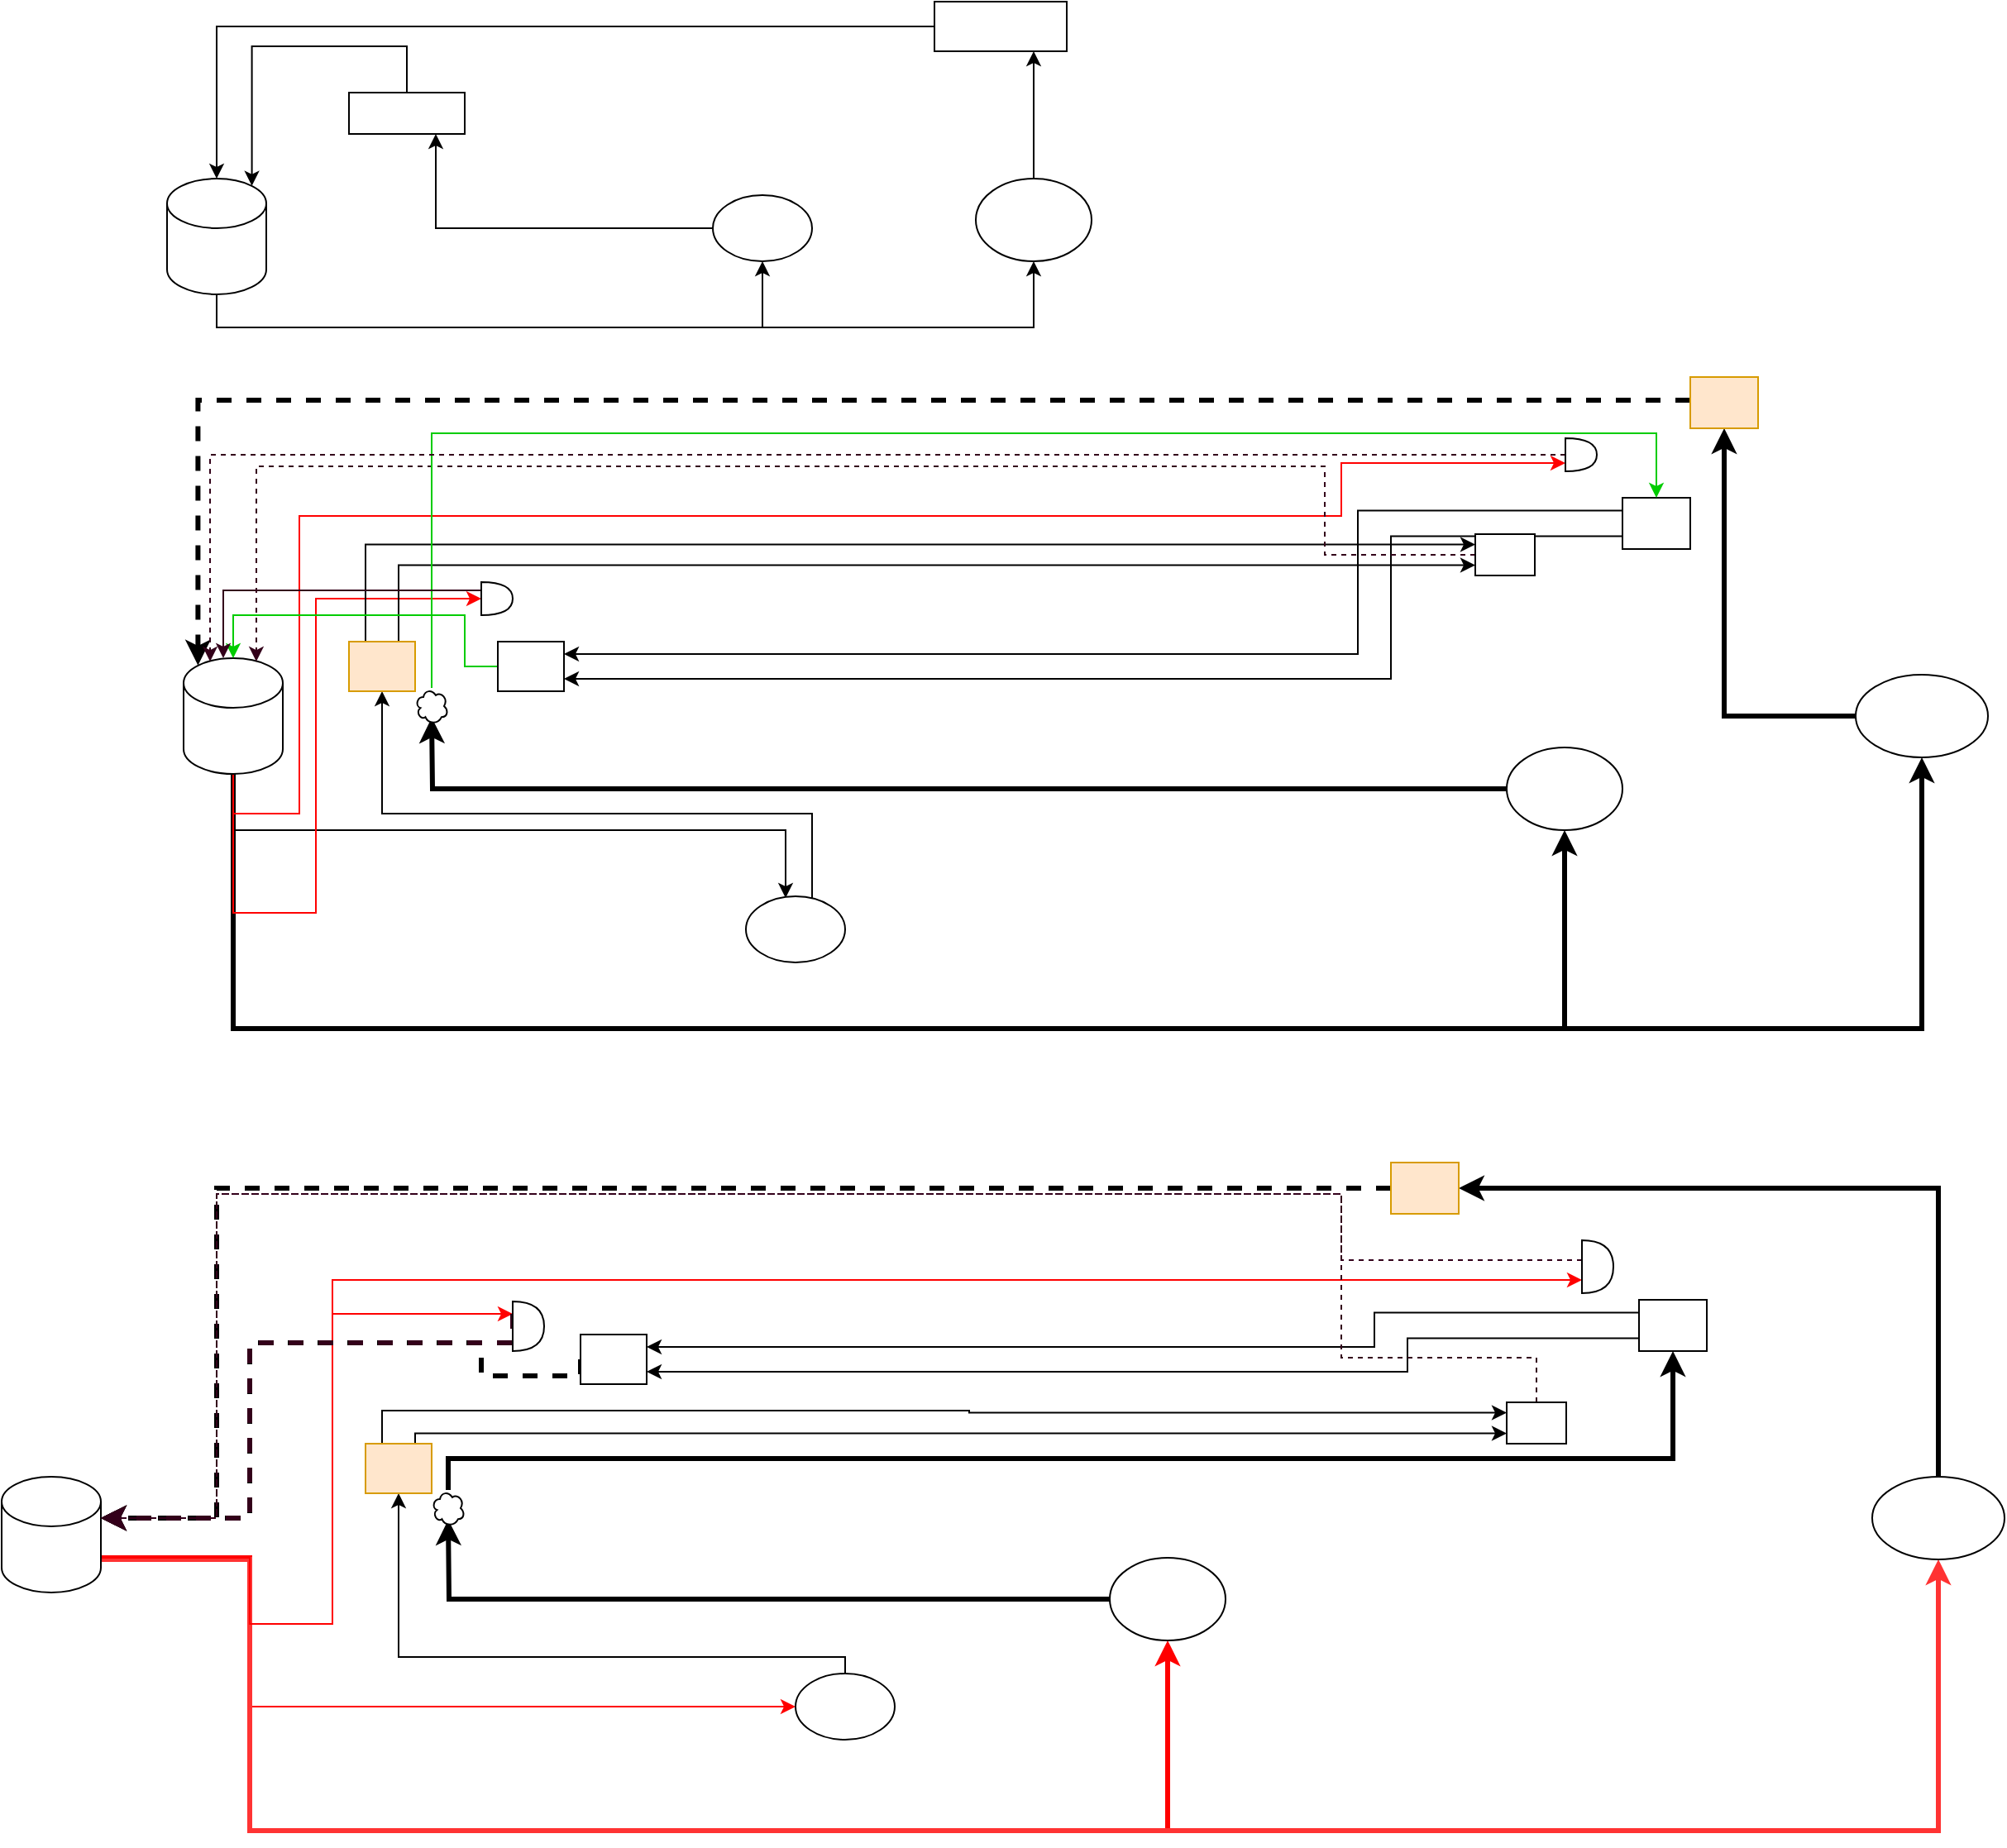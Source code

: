 <mxfile version="14.1.3" type="github">
  <diagram id="N2_5LNJx7TZPs9ssTGrc" name="Page-1">
    <mxGraphModel dx="2272" dy="794" grid="1" gridSize="10" guides="1" tooltips="1" connect="1" arrows="1" fold="1" page="1" pageScale="1" pageWidth="850" pageHeight="1100" math="0" shadow="0">
      <root>
        <mxCell id="0" />
        <mxCell id="1" parent="0" />
        <mxCell id="P4fvbb-0Q0S0f7_MSQyN-11" style="edgeStyle=orthogonalEdgeStyle;rounded=0;orthogonalLoop=1;jettySize=auto;html=1;entryX=0.5;entryY=1;entryDx=0;entryDy=0;" parent="1" source="P4fvbb-0Q0S0f7_MSQyN-1" target="P4fvbb-0Q0S0f7_MSQyN-2" edge="1">
          <mxGeometry relative="1" as="geometry">
            <Array as="points">
              <mxPoint x="60" y="236" />
              <mxPoint x="390" y="236" />
            </Array>
          </mxGeometry>
        </mxCell>
        <mxCell id="P4fvbb-0Q0S0f7_MSQyN-17" style="edgeStyle=orthogonalEdgeStyle;rounded=0;orthogonalLoop=1;jettySize=auto;html=1;entryX=0.5;entryY=1;entryDx=0;entryDy=0;" parent="1" source="P4fvbb-0Q0S0f7_MSQyN-1" target="P4fvbb-0Q0S0f7_MSQyN-3" edge="1">
          <mxGeometry relative="1" as="geometry">
            <mxPoint x="670" y="306" as="targetPoint" />
            <Array as="points">
              <mxPoint x="60" y="236" />
              <mxPoint x="554" y="236" />
            </Array>
          </mxGeometry>
        </mxCell>
        <mxCell id="P4fvbb-0Q0S0f7_MSQyN-1" value="" style="shape=cylinder3;whiteSpace=wrap;html=1;boundedLbl=1;backgroundOutline=1;size=15;" parent="1" vertex="1">
          <mxGeometry x="30" y="146" width="60" height="70" as="geometry" />
        </mxCell>
        <mxCell id="P4fvbb-0Q0S0f7_MSQyN-7" style="edgeStyle=orthogonalEdgeStyle;rounded=0;orthogonalLoop=1;jettySize=auto;html=1;entryX=0.75;entryY=1;entryDx=0;entryDy=0;" parent="1" source="P4fvbb-0Q0S0f7_MSQyN-2" target="P4fvbb-0Q0S0f7_MSQyN-5" edge="1">
          <mxGeometry relative="1" as="geometry">
            <mxPoint x="200" y="46" as="targetPoint" />
          </mxGeometry>
        </mxCell>
        <mxCell id="P4fvbb-0Q0S0f7_MSQyN-2" value="" style="ellipse;whiteSpace=wrap;html=1;" parent="1" vertex="1">
          <mxGeometry x="360" y="156" width="60" height="40" as="geometry" />
        </mxCell>
        <mxCell id="P4fvbb-0Q0S0f7_MSQyN-16" style="edgeStyle=orthogonalEdgeStyle;rounded=0;orthogonalLoop=1;jettySize=auto;html=1;entryX=0.75;entryY=1;entryDx=0;entryDy=0;" parent="1" source="P4fvbb-0Q0S0f7_MSQyN-3" target="P4fvbb-0Q0S0f7_MSQyN-6" edge="1">
          <mxGeometry relative="1" as="geometry" />
        </mxCell>
        <mxCell id="P4fvbb-0Q0S0f7_MSQyN-3" value="" style="ellipse;whiteSpace=wrap;html=1;" parent="1" vertex="1">
          <mxGeometry x="519" y="146" width="70" height="50" as="geometry" />
        </mxCell>
        <mxCell id="P4fvbb-0Q0S0f7_MSQyN-14" style="edgeStyle=orthogonalEdgeStyle;rounded=0;orthogonalLoop=1;jettySize=auto;html=1;entryX=0.855;entryY=0;entryDx=0;entryDy=4.35;entryPerimeter=0;" parent="1" source="P4fvbb-0Q0S0f7_MSQyN-5" target="P4fvbb-0Q0S0f7_MSQyN-1" edge="1">
          <mxGeometry relative="1" as="geometry">
            <mxPoint x="120" y="146" as="targetPoint" />
            <Array as="points">
              <mxPoint x="175" y="66" />
              <mxPoint x="81" y="66" />
            </Array>
          </mxGeometry>
        </mxCell>
        <mxCell id="P4fvbb-0Q0S0f7_MSQyN-5" value="" style="rounded=0;whiteSpace=wrap;html=1;" parent="1" vertex="1">
          <mxGeometry x="140" y="94" width="70" height="25" as="geometry" />
        </mxCell>
        <mxCell id="P4fvbb-0Q0S0f7_MSQyN-15" style="edgeStyle=orthogonalEdgeStyle;rounded=0;orthogonalLoop=1;jettySize=auto;html=1;entryX=0.5;entryY=0;entryDx=0;entryDy=0;entryPerimeter=0;" parent="1" source="P4fvbb-0Q0S0f7_MSQyN-6" target="P4fvbb-0Q0S0f7_MSQyN-1" edge="1">
          <mxGeometry relative="1" as="geometry" />
        </mxCell>
        <mxCell id="P4fvbb-0Q0S0f7_MSQyN-6" value="" style="rounded=0;whiteSpace=wrap;html=1;" parent="1" vertex="1">
          <mxGeometry x="494" y="39" width="80" height="30" as="geometry" />
        </mxCell>
        <mxCell id="P4fvbb-0Q0S0f7_MSQyN-18" style="edgeStyle=orthogonalEdgeStyle;rounded=0;orthogonalLoop=1;jettySize=auto;html=1;entryX=0.4;entryY=0.025;entryDx=0;entryDy=0;entryPerimeter=0;" parent="1" source="P4fvbb-0Q0S0f7_MSQyN-20" target="P4fvbb-0Q0S0f7_MSQyN-22" edge="1">
          <mxGeometry relative="1" as="geometry">
            <Array as="points">
              <mxPoint x="70" y="540" />
              <mxPoint x="404" y="540" />
            </Array>
          </mxGeometry>
        </mxCell>
        <mxCell id="P4fvbb-0Q0S0f7_MSQyN-19" style="edgeStyle=orthogonalEdgeStyle;rounded=0;orthogonalLoop=1;jettySize=auto;html=1;entryX=0.5;entryY=1;entryDx=0;entryDy=0;strokeWidth=3;" parent="1" source="P4fvbb-0Q0S0f7_MSQyN-20" target="P4fvbb-0Q0S0f7_MSQyN-24" edge="1">
          <mxGeometry relative="1" as="geometry">
            <mxPoint x="680" y="606" as="targetPoint" />
            <Array as="points">
              <mxPoint x="70" y="660" />
              <mxPoint x="875" y="660" />
            </Array>
          </mxGeometry>
        </mxCell>
        <mxCell id="P4fvbb-0Q0S0f7_MSQyN-48" style="edgeStyle=orthogonalEdgeStyle;rounded=0;orthogonalLoop=1;jettySize=auto;html=1;entryX=0.5;entryY=1;entryDx=0;entryDy=0;strokeWidth=3;" parent="1" source="P4fvbb-0Q0S0f7_MSQyN-20" target="P4fvbb-0Q0S0f7_MSQyN-47" edge="1">
          <mxGeometry relative="1" as="geometry">
            <Array as="points">
              <mxPoint x="70" y="660" />
              <mxPoint x="1091" y="660" />
            </Array>
          </mxGeometry>
        </mxCell>
        <mxCell id="P4fvbb-0Q0S0f7_MSQyN-78" style="edgeStyle=orthogonalEdgeStyle;rounded=0;orthogonalLoop=1;jettySize=auto;html=1;entryX=0;entryY=0.5;entryDx=0;entryDy=0;entryPerimeter=0;strokeWidth=1;strokeColor=#FF0000;" parent="1" source="P4fvbb-0Q0S0f7_MSQyN-20" target="P4fvbb-0Q0S0f7_MSQyN-75" edge="1">
          <mxGeometry relative="1" as="geometry">
            <Array as="points">
              <mxPoint x="70" y="590" />
              <mxPoint x="120" y="590" />
              <mxPoint x="120" y="400" />
            </Array>
          </mxGeometry>
        </mxCell>
        <mxCell id="P4fvbb-0Q0S0f7_MSQyN-79" style="edgeStyle=orthogonalEdgeStyle;rounded=0;orthogonalLoop=1;jettySize=auto;html=1;entryX=0;entryY=0.75;entryDx=0;entryDy=0;entryPerimeter=0;startSize=6;endSize=6;strokeColor=#FF0000;strokeWidth=1;" parent="1" source="P4fvbb-0Q0S0f7_MSQyN-20" target="P4fvbb-0Q0S0f7_MSQyN-71" edge="1">
          <mxGeometry relative="1" as="geometry">
            <Array as="points">
              <mxPoint x="70" y="530" />
              <mxPoint x="110" y="530" />
              <mxPoint x="110" y="350" />
              <mxPoint x="740" y="350" />
              <mxPoint x="740" y="318" />
            </Array>
          </mxGeometry>
        </mxCell>
        <mxCell id="P4fvbb-0Q0S0f7_MSQyN-20" value="" style="shape=cylinder3;whiteSpace=wrap;html=1;boundedLbl=1;backgroundOutline=1;size=15;" parent="1" vertex="1">
          <mxGeometry x="40" y="436" width="60" height="70" as="geometry" />
        </mxCell>
        <mxCell id="P4fvbb-0Q0S0f7_MSQyN-21" style="edgeStyle=orthogonalEdgeStyle;rounded=0;orthogonalLoop=1;jettySize=auto;html=1;entryX=0.5;entryY=1;entryDx=0;entryDy=0;exitX=0.667;exitY=0.025;exitDx=0;exitDy=0;exitPerimeter=0;" parent="1" source="P4fvbb-0Q0S0f7_MSQyN-22" target="P4fvbb-0Q0S0f7_MSQyN-26" edge="1">
          <mxGeometry relative="1" as="geometry">
            <mxPoint x="160" y="460" as="targetPoint" />
            <mxPoint x="360" y="540" as="sourcePoint" />
            <Array as="points">
              <mxPoint x="420" y="530" />
              <mxPoint x="160" y="530" />
            </Array>
          </mxGeometry>
        </mxCell>
        <mxCell id="P4fvbb-0Q0S0f7_MSQyN-22" value="" style="ellipse;whiteSpace=wrap;html=1;" parent="1" vertex="1">
          <mxGeometry x="380" y="580" width="60" height="40" as="geometry" />
        </mxCell>
        <mxCell id="P4fvbb-0Q0S0f7_MSQyN-68" style="edgeStyle=orthogonalEdgeStyle;rounded=0;orthogonalLoop=1;jettySize=auto;html=1;strokeWidth=3;" parent="1" source="P4fvbb-0Q0S0f7_MSQyN-24" edge="1">
          <mxGeometry relative="1" as="geometry">
            <mxPoint x="190" y="472" as="targetPoint" />
          </mxGeometry>
        </mxCell>
        <mxCell id="P4fvbb-0Q0S0f7_MSQyN-24" value="" style="ellipse;whiteSpace=wrap;html=1;" parent="1" vertex="1">
          <mxGeometry x="840" y="490" width="70" height="50" as="geometry" />
        </mxCell>
        <mxCell id="P4fvbb-0Q0S0f7_MSQyN-55" style="edgeStyle=orthogonalEdgeStyle;rounded=0;orthogonalLoop=1;jettySize=auto;html=1;exitX=0.75;exitY=0;exitDx=0;exitDy=0;entryX=0;entryY=0.75;entryDx=0;entryDy=0;" parent="1" source="P4fvbb-0Q0S0f7_MSQyN-26" target="P4fvbb-0Q0S0f7_MSQyN-53" edge="1">
          <mxGeometry relative="1" as="geometry">
            <Array as="points">
              <mxPoint x="170" y="380" />
            </Array>
          </mxGeometry>
        </mxCell>
        <mxCell id="P4fvbb-0Q0S0f7_MSQyN-56" style="edgeStyle=orthogonalEdgeStyle;rounded=0;orthogonalLoop=1;jettySize=auto;html=1;exitX=0.25;exitY=0;exitDx=0;exitDy=0;entryX=0;entryY=0.25;entryDx=0;entryDy=0;" parent="1" source="P4fvbb-0Q0S0f7_MSQyN-26" target="P4fvbb-0Q0S0f7_MSQyN-53" edge="1">
          <mxGeometry relative="1" as="geometry" />
        </mxCell>
        <mxCell id="P4fvbb-0Q0S0f7_MSQyN-26" value="" style="rounded=0;whiteSpace=wrap;html=1;fillColor=#ffe6cc;strokeColor=#d79b00;" parent="1" vertex="1">
          <mxGeometry x="140" y="426" width="40" height="30" as="geometry" />
        </mxCell>
        <mxCell id="P4fvbb-0Q0S0f7_MSQyN-63" style="edgeStyle=orthogonalEdgeStyle;rounded=0;orthogonalLoop=1;jettySize=auto;html=1;exitX=0;exitY=0.25;exitDx=0;exitDy=0;entryX=1;entryY=0.25;entryDx=0;entryDy=0;" parent="1" source="P4fvbb-0Q0S0f7_MSQyN-28" target="P4fvbb-0Q0S0f7_MSQyN-54" edge="1">
          <mxGeometry relative="1" as="geometry">
            <Array as="points">
              <mxPoint x="750" y="347" />
              <mxPoint x="750" y="434" />
            </Array>
          </mxGeometry>
        </mxCell>
        <mxCell id="P4fvbb-0Q0S0f7_MSQyN-64" style="edgeStyle=orthogonalEdgeStyle;rounded=0;orthogonalLoop=1;jettySize=auto;html=1;exitX=0;exitY=0.75;exitDx=0;exitDy=0;entryX=1;entryY=0.75;entryDx=0;entryDy=0;" parent="1" source="P4fvbb-0Q0S0f7_MSQyN-28" target="P4fvbb-0Q0S0f7_MSQyN-54" edge="1">
          <mxGeometry relative="1" as="geometry">
            <Array as="points">
              <mxPoint x="770" y="362" />
              <mxPoint x="770" y="449" />
            </Array>
          </mxGeometry>
        </mxCell>
        <mxCell id="P4fvbb-0Q0S0f7_MSQyN-28" value="" style="rounded=0;whiteSpace=wrap;html=1;" parent="1" vertex="1">
          <mxGeometry x="910" y="339" width="41" height="31" as="geometry" />
        </mxCell>
        <mxCell id="P4fvbb-0Q0S0f7_MSQyN-51" style="edgeStyle=orthogonalEdgeStyle;rounded=0;orthogonalLoop=1;jettySize=auto;html=1;entryX=0.5;entryY=1;entryDx=0;entryDy=0;strokeWidth=3;" parent="1" source="P4fvbb-0Q0S0f7_MSQyN-47" target="P4fvbb-0Q0S0f7_MSQyN-50" edge="1">
          <mxGeometry relative="1" as="geometry" />
        </mxCell>
        <mxCell id="P4fvbb-0Q0S0f7_MSQyN-47" value="" style="ellipse;whiteSpace=wrap;html=1;" parent="1" vertex="1">
          <mxGeometry x="1051" y="446" width="80" height="50" as="geometry" />
        </mxCell>
        <mxCell id="P4fvbb-0Q0S0f7_MSQyN-52" style="edgeStyle=orthogonalEdgeStyle;rounded=0;orthogonalLoop=1;jettySize=auto;html=1;entryX=0.145;entryY=0;entryDx=0;entryDy=4.35;entryPerimeter=0;strokeWidth=3;dashed=1;" parent="1" source="P4fvbb-0Q0S0f7_MSQyN-50" target="P4fvbb-0Q0S0f7_MSQyN-20" edge="1">
          <mxGeometry relative="1" as="geometry">
            <Array as="points">
              <mxPoint x="651" y="280" />
              <mxPoint x="49" y="280" />
            </Array>
          </mxGeometry>
        </mxCell>
        <mxCell id="P4fvbb-0Q0S0f7_MSQyN-50" value="" style="rounded=0;whiteSpace=wrap;html=1;fillColor=#ffe6cc;strokeColor=#d79b00;" parent="1" vertex="1">
          <mxGeometry x="951" y="266" width="41" height="31" as="geometry" />
        </mxCell>
        <mxCell id="P4fvbb-0Q0S0f7_MSQyN-85" style="edgeStyle=orthogonalEdgeStyle;rounded=0;orthogonalLoop=1;jettySize=auto;html=1;startSize=6;endSize=6;strokeColor=#33001A;strokeWidth=1;entryX=0.733;entryY=0.029;entryDx=0;entryDy=0;entryPerimeter=0;dashed=1;" parent="1" source="P4fvbb-0Q0S0f7_MSQyN-53" target="P4fvbb-0Q0S0f7_MSQyN-20" edge="1">
          <mxGeometry relative="1" as="geometry">
            <mxPoint x="678" y="320" as="targetPoint" />
            <Array as="points">
              <mxPoint x="730" y="374" />
              <mxPoint x="730" y="320" />
              <mxPoint x="84" y="320" />
            </Array>
          </mxGeometry>
        </mxCell>
        <mxCell id="P4fvbb-0Q0S0f7_MSQyN-53" value="" style="rounded=0;whiteSpace=wrap;html=1;" parent="1" vertex="1">
          <mxGeometry x="821" y="361" width="36" height="25" as="geometry" />
        </mxCell>
        <mxCell id="P4fvbb-0Q0S0f7_MSQyN-65" style="edgeStyle=orthogonalEdgeStyle;rounded=0;orthogonalLoop=1;jettySize=auto;html=1;entryX=0.5;entryY=0;entryDx=0;entryDy=0;entryPerimeter=0;fillColor=#f8cecc;exitX=0;exitY=0.5;exitDx=0;exitDy=0;strokeColor=#00CC00;" parent="1" source="P4fvbb-0Q0S0f7_MSQyN-54" target="P4fvbb-0Q0S0f7_MSQyN-20" edge="1">
          <mxGeometry relative="1" as="geometry">
            <mxPoint x="70" y="310" as="targetPoint" />
            <Array as="points">
              <mxPoint x="210" y="441" />
              <mxPoint x="210" y="410" />
              <mxPoint x="70" y="410" />
            </Array>
          </mxGeometry>
        </mxCell>
        <mxCell id="P4fvbb-0Q0S0f7_MSQyN-54" value="" style="rounded=0;whiteSpace=wrap;html=1;" parent="1" vertex="1">
          <mxGeometry x="230" y="426" width="40" height="30" as="geometry" />
        </mxCell>
        <mxCell id="P4fvbb-0Q0S0f7_MSQyN-69" style="edgeStyle=orthogonalEdgeStyle;rounded=0;orthogonalLoop=1;jettySize=auto;html=1;entryX=0.5;entryY=0;entryDx=0;entryDy=0;strokeColor=#00CC00;" parent="1" source="P4fvbb-0Q0S0f7_MSQyN-67" target="P4fvbb-0Q0S0f7_MSQyN-28" edge="1">
          <mxGeometry relative="1" as="geometry">
            <Array as="points">
              <mxPoint x="190" y="300" />
              <mxPoint x="931" y="300" />
            </Array>
          </mxGeometry>
        </mxCell>
        <mxCell id="P4fvbb-0Q0S0f7_MSQyN-67" value="" style="ellipse;shape=cloud;whiteSpace=wrap;html=1;" parent="1" vertex="1">
          <mxGeometry x="180" y="454" width="20" height="22" as="geometry" />
        </mxCell>
        <mxCell id="P4fvbb-0Q0S0f7_MSQyN-81" style="edgeStyle=orthogonalEdgeStyle;rounded=0;orthogonalLoop=1;jettySize=auto;html=1;entryX=0.267;entryY=0.029;entryDx=0;entryDy=0;entryPerimeter=0;startSize=6;endSize=6;strokeWidth=1;strokeColor=#33001A;dashed=1;" parent="1" source="P4fvbb-0Q0S0f7_MSQyN-71" target="P4fvbb-0Q0S0f7_MSQyN-20" edge="1">
          <mxGeometry relative="1" as="geometry">
            <Array as="points">
              <mxPoint x="56" y="313" />
            </Array>
          </mxGeometry>
        </mxCell>
        <mxCell id="P4fvbb-0Q0S0f7_MSQyN-71" value="" style="shape=or;whiteSpace=wrap;html=1;" parent="1" vertex="1">
          <mxGeometry x="875.5" y="303" width="19" height="20" as="geometry" />
        </mxCell>
        <mxCell id="P4fvbb-0Q0S0f7_MSQyN-76" style="edgeStyle=orthogonalEdgeStyle;rounded=0;orthogonalLoop=1;jettySize=auto;html=1;entryX=0.4;entryY=0;entryDx=0;entryDy=0;entryPerimeter=0;strokeWidth=1;exitX=0;exitY=0.25;exitDx=0;exitDy=0;exitPerimeter=0;strokeColor=#33001A;endSize=6;startSize=6;" parent="1" source="P4fvbb-0Q0S0f7_MSQyN-75" target="P4fvbb-0Q0S0f7_MSQyN-20" edge="1">
          <mxGeometry relative="1" as="geometry" />
        </mxCell>
        <mxCell id="P4fvbb-0Q0S0f7_MSQyN-75" value="" style="shape=or;whiteSpace=wrap;html=1;" parent="1" vertex="1">
          <mxGeometry x="220" y="390" width="19" height="20" as="geometry" />
        </mxCell>
        <mxCell id="8S70c56ZdYocHtzU-yKK-1" style="edgeStyle=orthogonalEdgeStyle;rounded=0;orthogonalLoop=1;jettySize=auto;html=1;entryX=0;entryY=0.5;entryDx=0;entryDy=0;strokeColor=#FF0000;" edge="1" parent="1" source="8S70c56ZdYocHtzU-yKK-6" target="8S70c56ZdYocHtzU-yKK-8">
          <mxGeometry relative="1" as="geometry">
            <Array as="points">
              <mxPoint x="80" y="980" />
              <mxPoint x="80" y="1070" />
            </Array>
          </mxGeometry>
        </mxCell>
        <mxCell id="8S70c56ZdYocHtzU-yKK-2" style="edgeStyle=orthogonalEdgeStyle;rounded=0;orthogonalLoop=1;jettySize=auto;html=1;entryX=0.5;entryY=1;entryDx=0;entryDy=0;strokeWidth=3;strokeColor=#FF0000;" edge="1" parent="1" source="8S70c56ZdYocHtzU-yKK-6" target="8S70c56ZdYocHtzU-yKK-10">
          <mxGeometry relative="1" as="geometry">
            <mxPoint x="690" y="1091" as="targetPoint" />
            <Array as="points">
              <mxPoint x="80" y="980" />
              <mxPoint x="80" y="1145" />
              <mxPoint x="635" y="1145" />
            </Array>
          </mxGeometry>
        </mxCell>
        <mxCell id="8S70c56ZdYocHtzU-yKK-3" style="edgeStyle=orthogonalEdgeStyle;rounded=0;orthogonalLoop=1;jettySize=auto;html=1;entryX=0.5;entryY=1;entryDx=0;entryDy=0;strokeWidth=3;fillColor=#f8cecc;strokeColor=#FF3333;" edge="1" parent="1" source="8S70c56ZdYocHtzU-yKK-6" target="8S70c56ZdYocHtzU-yKK-18">
          <mxGeometry relative="1" as="geometry">
            <Array as="points">
              <mxPoint x="80" y="981" />
              <mxPoint x="80" y="1145" />
              <mxPoint x="1101" y="1145" />
            </Array>
          </mxGeometry>
        </mxCell>
        <mxCell id="8S70c56ZdYocHtzU-yKK-4" style="edgeStyle=orthogonalEdgeStyle;rounded=0;orthogonalLoop=1;jettySize=auto;html=1;entryX=0;entryY=0.25;entryDx=0;entryDy=0;entryPerimeter=0;strokeWidth=1;strokeColor=#FF0000;" edge="1" parent="1" source="8S70c56ZdYocHtzU-yKK-6" target="8S70c56ZdYocHtzU-yKK-30">
          <mxGeometry relative="1" as="geometry">
            <Array as="points">
              <mxPoint x="80" y="980" />
              <mxPoint x="80" y="1020" />
              <mxPoint x="130" y="1020" />
              <mxPoint x="130" y="833" />
            </Array>
          </mxGeometry>
        </mxCell>
        <mxCell id="8S70c56ZdYocHtzU-yKK-5" style="edgeStyle=orthogonalEdgeStyle;rounded=0;orthogonalLoop=1;jettySize=auto;html=1;entryX=0;entryY=0.75;entryDx=0;entryDy=0;entryPerimeter=0;startSize=6;endSize=6;strokeColor=#FF0000;strokeWidth=1;" edge="1" parent="1" source="8S70c56ZdYocHtzU-yKK-6" target="8S70c56ZdYocHtzU-yKK-28">
          <mxGeometry relative="1" as="geometry">
            <Array as="points">
              <mxPoint x="80" y="980" />
              <mxPoint x="80" y="1020" />
              <mxPoint x="130" y="1020" />
              <mxPoint x="130" y="812" />
            </Array>
          </mxGeometry>
        </mxCell>
        <mxCell id="8S70c56ZdYocHtzU-yKK-6" value="" style="shape=cylinder3;whiteSpace=wrap;html=1;boundedLbl=1;backgroundOutline=1;size=15;" vertex="1" parent="1">
          <mxGeometry x="-70" y="931" width="60" height="70" as="geometry" />
        </mxCell>
        <mxCell id="8S70c56ZdYocHtzU-yKK-7" style="edgeStyle=orthogonalEdgeStyle;rounded=0;orthogonalLoop=1;jettySize=auto;html=1;entryX=0.5;entryY=1;entryDx=0;entryDy=0;exitX=0.5;exitY=0;exitDx=0;exitDy=0;" edge="1" parent="1" source="8S70c56ZdYocHtzU-yKK-8" target="8S70c56ZdYocHtzU-yKK-13">
          <mxGeometry relative="1" as="geometry">
            <mxPoint x="170" y="945" as="targetPoint" />
            <mxPoint x="370" y="1025" as="sourcePoint" />
            <Array as="points">
              <mxPoint x="440" y="1040" />
              <mxPoint x="170" y="1040" />
            </Array>
          </mxGeometry>
        </mxCell>
        <mxCell id="8S70c56ZdYocHtzU-yKK-8" value="" style="ellipse;whiteSpace=wrap;html=1;" vertex="1" parent="1">
          <mxGeometry x="410" y="1050" width="60" height="40" as="geometry" />
        </mxCell>
        <mxCell id="8S70c56ZdYocHtzU-yKK-9" style="edgeStyle=orthogonalEdgeStyle;rounded=0;orthogonalLoop=1;jettySize=auto;html=1;strokeWidth=3;" edge="1" parent="1" source="8S70c56ZdYocHtzU-yKK-10">
          <mxGeometry relative="1" as="geometry">
            <mxPoint x="200" y="957" as="targetPoint" />
          </mxGeometry>
        </mxCell>
        <mxCell id="8S70c56ZdYocHtzU-yKK-10" value="" style="ellipse;whiteSpace=wrap;html=1;" vertex="1" parent="1">
          <mxGeometry x="600" y="980" width="70" height="50" as="geometry" />
        </mxCell>
        <mxCell id="8S70c56ZdYocHtzU-yKK-11" style="edgeStyle=orthogonalEdgeStyle;rounded=0;orthogonalLoop=1;jettySize=auto;html=1;exitX=0.75;exitY=0;exitDx=0;exitDy=0;entryX=0;entryY=0.75;entryDx=0;entryDy=0;" edge="1" parent="1" source="8S70c56ZdYocHtzU-yKK-13" target="8S70c56ZdYocHtzU-yKK-22">
          <mxGeometry relative="1" as="geometry">
            <Array as="points">
              <mxPoint x="180" y="905" />
            </Array>
          </mxGeometry>
        </mxCell>
        <mxCell id="8S70c56ZdYocHtzU-yKK-12" style="edgeStyle=orthogonalEdgeStyle;rounded=0;orthogonalLoop=1;jettySize=auto;html=1;exitX=0.25;exitY=0;exitDx=0;exitDy=0;entryX=0;entryY=0.25;entryDx=0;entryDy=0;" edge="1" parent="1" source="8S70c56ZdYocHtzU-yKK-13" target="8S70c56ZdYocHtzU-yKK-22">
          <mxGeometry relative="1" as="geometry" />
        </mxCell>
        <mxCell id="8S70c56ZdYocHtzU-yKK-13" value="" style="rounded=0;whiteSpace=wrap;html=1;fillColor=#ffe6cc;strokeColor=#d79b00;" vertex="1" parent="1">
          <mxGeometry x="150" y="911" width="40" height="30" as="geometry" />
        </mxCell>
        <mxCell id="8S70c56ZdYocHtzU-yKK-14" style="edgeStyle=orthogonalEdgeStyle;rounded=0;orthogonalLoop=1;jettySize=auto;html=1;exitX=0;exitY=0.25;exitDx=0;exitDy=0;entryX=1;entryY=0.25;entryDx=0;entryDy=0;" edge="1" parent="1" source="8S70c56ZdYocHtzU-yKK-16" target="8S70c56ZdYocHtzU-yKK-24">
          <mxGeometry relative="1" as="geometry">
            <Array as="points">
              <mxPoint x="760" y="832" />
              <mxPoint x="760" y="853" />
            </Array>
          </mxGeometry>
        </mxCell>
        <mxCell id="8S70c56ZdYocHtzU-yKK-15" style="edgeStyle=orthogonalEdgeStyle;rounded=0;orthogonalLoop=1;jettySize=auto;html=1;exitX=0;exitY=0.75;exitDx=0;exitDy=0;entryX=1;entryY=0.75;entryDx=0;entryDy=0;" edge="1" parent="1" source="8S70c56ZdYocHtzU-yKK-16" target="8S70c56ZdYocHtzU-yKK-24">
          <mxGeometry relative="1" as="geometry">
            <Array as="points">
              <mxPoint x="780" y="847" />
              <mxPoint x="780" y="868" />
            </Array>
          </mxGeometry>
        </mxCell>
        <mxCell id="8S70c56ZdYocHtzU-yKK-16" value="" style="rounded=0;whiteSpace=wrap;html=1;" vertex="1" parent="1">
          <mxGeometry x="920" y="824" width="41" height="31" as="geometry" />
        </mxCell>
        <mxCell id="8S70c56ZdYocHtzU-yKK-17" style="edgeStyle=orthogonalEdgeStyle;rounded=0;orthogonalLoop=1;jettySize=auto;html=1;entryX=1;entryY=0.5;entryDx=0;entryDy=0;strokeWidth=3;" edge="1" parent="1" source="8S70c56ZdYocHtzU-yKK-18" target="8S70c56ZdYocHtzU-yKK-20">
          <mxGeometry relative="1" as="geometry">
            <Array as="points">
              <mxPoint x="1101" y="756" />
            </Array>
          </mxGeometry>
        </mxCell>
        <mxCell id="8S70c56ZdYocHtzU-yKK-18" value="" style="ellipse;whiteSpace=wrap;html=1;" vertex="1" parent="1">
          <mxGeometry x="1061" y="931" width="80" height="50" as="geometry" />
        </mxCell>
        <mxCell id="8S70c56ZdYocHtzU-yKK-19" style="edgeStyle=orthogonalEdgeStyle;rounded=0;orthogonalLoop=1;jettySize=auto;html=1;entryX=1;entryY=0;entryDx=0;entryDy=25;entryPerimeter=0;strokeWidth=3;dashed=1;" edge="1" parent="1" source="8S70c56ZdYocHtzU-yKK-20" target="8S70c56ZdYocHtzU-yKK-6">
          <mxGeometry relative="1" as="geometry">
            <Array as="points">
              <mxPoint x="60" y="756" />
              <mxPoint x="60" y="956" />
            </Array>
          </mxGeometry>
        </mxCell>
        <mxCell id="8S70c56ZdYocHtzU-yKK-20" value="" style="rounded=0;whiteSpace=wrap;html=1;fillColor=#ffe6cc;strokeColor=#d79b00;" vertex="1" parent="1">
          <mxGeometry x="770" y="741" width="41" height="31" as="geometry" />
        </mxCell>
        <mxCell id="8S70c56ZdYocHtzU-yKK-21" style="edgeStyle=orthogonalEdgeStyle;rounded=0;orthogonalLoop=1;jettySize=auto;html=1;startSize=6;endSize=6;strokeColor=#33001A;strokeWidth=1;entryX=1;entryY=0;entryDx=0;entryDy=25;entryPerimeter=0;dashed=1;" edge="1" parent="1" source="8S70c56ZdYocHtzU-yKK-22" target="8S70c56ZdYocHtzU-yKK-6">
          <mxGeometry relative="1" as="geometry">
            <mxPoint x="688" y="805" as="targetPoint" />
            <Array as="points">
              <mxPoint x="858" y="859" />
              <mxPoint x="740" y="859" />
              <mxPoint x="740" y="760" />
              <mxPoint x="60" y="760" />
              <mxPoint x="60" y="956" />
            </Array>
          </mxGeometry>
        </mxCell>
        <mxCell id="8S70c56ZdYocHtzU-yKK-22" value="" style="rounded=0;whiteSpace=wrap;html=1;" vertex="1" parent="1">
          <mxGeometry x="840" y="886" width="36" height="25" as="geometry" />
        </mxCell>
        <mxCell id="8S70c56ZdYocHtzU-yKK-23" style="edgeStyle=orthogonalEdgeStyle;rounded=0;orthogonalLoop=1;jettySize=auto;html=1;entryX=1;entryY=0;entryDx=0;entryDy=25;entryPerimeter=0;fillColor=#f8cecc;exitX=0;exitY=0.5;exitDx=0;exitDy=0;dashed=1;strokeWidth=3;" edge="1" parent="1" source="8S70c56ZdYocHtzU-yKK-24" target="8S70c56ZdYocHtzU-yKK-6">
          <mxGeometry relative="1" as="geometry">
            <mxPoint x="80" y="795" as="targetPoint" />
            <Array as="points">
              <mxPoint x="280" y="870" />
              <mxPoint x="220" y="870" />
              <mxPoint x="220" y="850" />
              <mxPoint x="80" y="850" />
              <mxPoint x="80" y="956" />
            </Array>
          </mxGeometry>
        </mxCell>
        <mxCell id="8S70c56ZdYocHtzU-yKK-24" value="" style="rounded=0;whiteSpace=wrap;html=1;" vertex="1" parent="1">
          <mxGeometry x="280" y="845" width="40" height="30" as="geometry" />
        </mxCell>
        <mxCell id="8S70c56ZdYocHtzU-yKK-25" style="edgeStyle=orthogonalEdgeStyle;rounded=0;orthogonalLoop=1;jettySize=auto;html=1;entryX=0.5;entryY=1;entryDx=0;entryDy=0;strokeWidth=3;" edge="1" parent="1" source="8S70c56ZdYocHtzU-yKK-26" target="8S70c56ZdYocHtzU-yKK-16">
          <mxGeometry relative="1" as="geometry">
            <Array as="points">
              <mxPoint x="200" y="920" />
              <mxPoint x="941" y="920" />
            </Array>
          </mxGeometry>
        </mxCell>
        <mxCell id="8S70c56ZdYocHtzU-yKK-26" value="" style="ellipse;shape=cloud;whiteSpace=wrap;html=1;" vertex="1" parent="1">
          <mxGeometry x="190" y="939" width="20" height="22" as="geometry" />
        </mxCell>
        <mxCell id="8S70c56ZdYocHtzU-yKK-27" style="edgeStyle=orthogonalEdgeStyle;rounded=0;orthogonalLoop=1;jettySize=auto;html=1;entryX=1;entryY=0;entryDx=0;entryDy=25;entryPerimeter=0;startSize=6;endSize=6;strokeWidth=1;strokeColor=#33001A;dashed=1;" edge="1" parent="1" source="8S70c56ZdYocHtzU-yKK-28" target="8S70c56ZdYocHtzU-yKK-6">
          <mxGeometry relative="1" as="geometry">
            <Array as="points">
              <mxPoint x="740" y="800" />
              <mxPoint x="740" y="760" />
              <mxPoint x="60" y="760" />
              <mxPoint x="60" y="956" />
            </Array>
          </mxGeometry>
        </mxCell>
        <mxCell id="8S70c56ZdYocHtzU-yKK-28" value="" style="shape=or;whiteSpace=wrap;html=1;" vertex="1" parent="1">
          <mxGeometry x="885.5" y="788" width="19" height="32" as="geometry" />
        </mxCell>
        <mxCell id="8S70c56ZdYocHtzU-yKK-29" style="edgeStyle=orthogonalEdgeStyle;rounded=0;orthogonalLoop=1;jettySize=auto;html=1;entryX=1;entryY=0;entryDx=0;entryDy=25;entryPerimeter=0;strokeWidth=3;exitX=0;exitY=0.25;exitDx=0;exitDy=0;exitPerimeter=0;strokeColor=#33001A;endSize=6;startSize=6;dashed=1;" edge="1" parent="1" source="8S70c56ZdYocHtzU-yKK-30" target="8S70c56ZdYocHtzU-yKK-6">
          <mxGeometry relative="1" as="geometry">
            <Array as="points">
              <mxPoint x="239" y="850" />
              <mxPoint x="80" y="850" />
              <mxPoint x="80" y="956" />
            </Array>
          </mxGeometry>
        </mxCell>
        <mxCell id="8S70c56ZdYocHtzU-yKK-30" value="" style="shape=or;whiteSpace=wrap;html=1;" vertex="1" parent="1">
          <mxGeometry x="239" y="825" width="19" height="30" as="geometry" />
        </mxCell>
      </root>
    </mxGraphModel>
  </diagram>
</mxfile>
